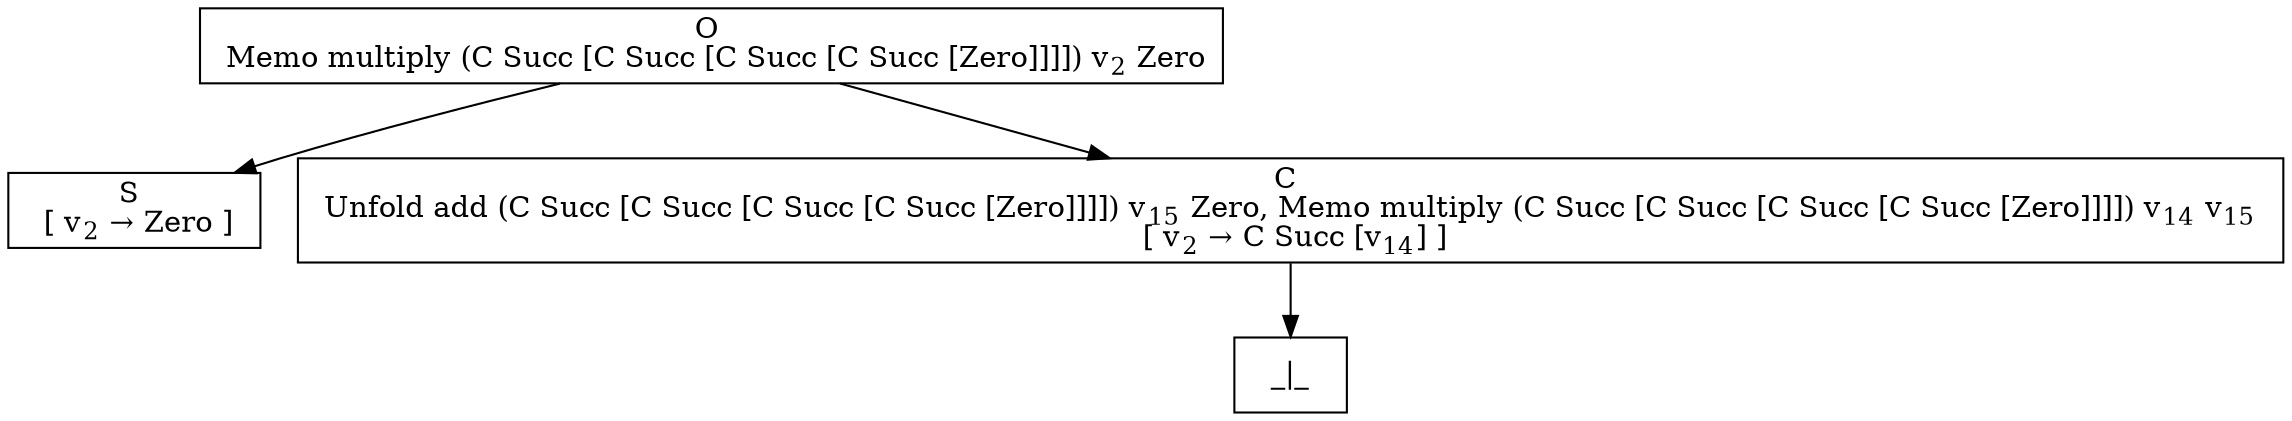 digraph {
    graph [rankdir=TB
          ,bgcolor=transparent];
    node [shape=box
         ,fillcolor=white
         ,style=filled];
    0 [label=<O <BR/> Memo multiply (C Succ [C Succ [C Succ [C Succ [Zero]]]]) v<SUB>2</SUB> Zero>];
    1 [label=<S <BR/>  [ v<SUB>2</SUB> &rarr; Zero ] >];
    2 [label=<C <BR/> Unfold add (C Succ [C Succ [C Succ [C Succ [Zero]]]]) v<SUB>15</SUB> Zero, Memo multiply (C Succ [C Succ [C Succ [C Succ [Zero]]]]) v<SUB>14</SUB> v<SUB>15</SUB> <BR/>  [ v<SUB>2</SUB> &rarr; C Succ [v<SUB>14</SUB>] ] >];
    3 [label=<_|_>];
    0 -> 1 [label=""];
    0 -> 2 [label=""];
    2 -> 3 [label=""];
}
